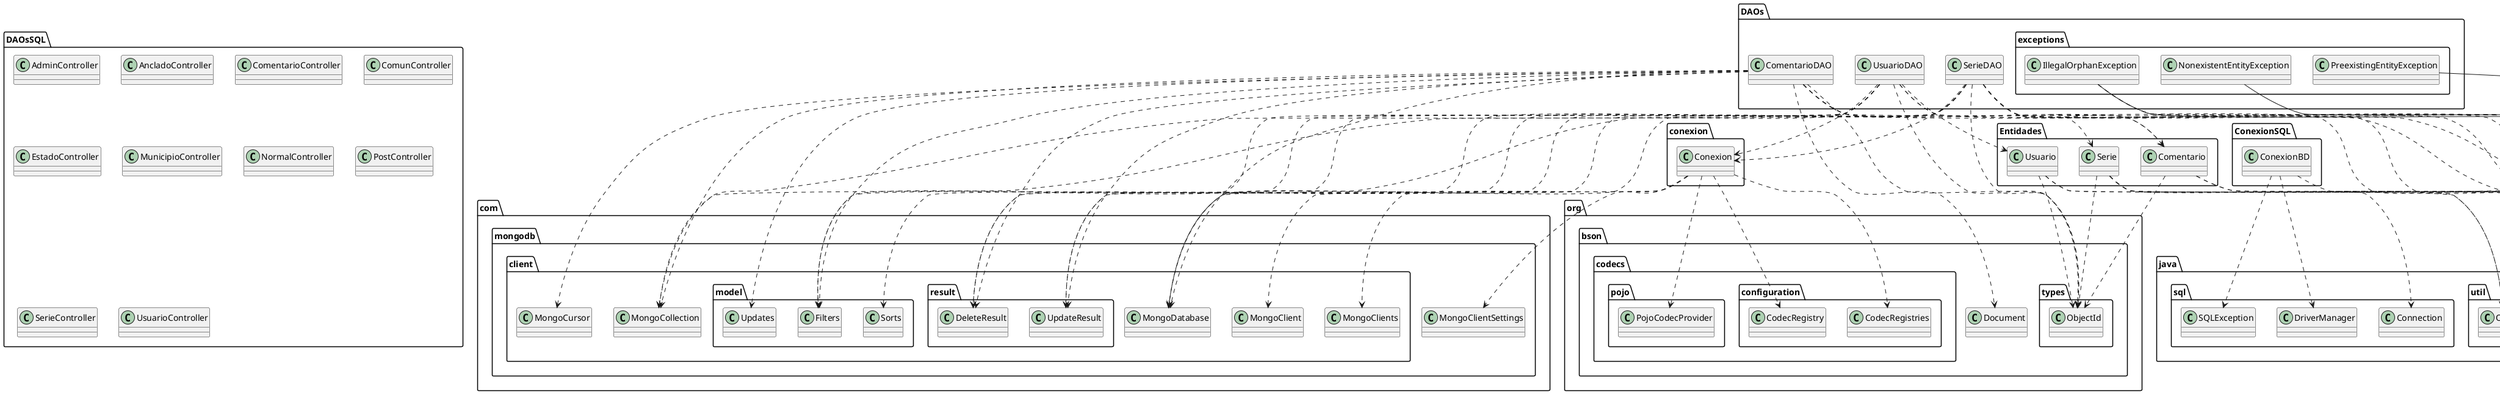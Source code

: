 @startuml
annotation java.lang.Override
annotation javax.persistence.Basic
annotation javax.persistence.Column
annotation javax.persistence.Entity
annotation javax.persistence.GeneratedValue
annotation javax.persistence.Id
annotation javax.persistence.JoinColumn
annotation javax.persistence.Lob
annotation javax.persistence.ManyToOne
annotation javax.persistence.NamedQueries
annotation javax.persistence.NamedQuery
annotation javax.persistence.OneToMany
annotation javax.persistence.OneToOne
annotation javax.persistence.Table
annotation javax.persistence.Temporal
class ConexionSQL.ConexionBD
class DAOs.ComentarioDAO
class DAOs.SerieDAO
class DAOs.UsuarioDAO
class DAOs.exceptions.IllegalOrphanException
class DAOs.exceptions.NonexistentEntityException
class DAOs.exceptions.PreexistingEntityException
class DAOsSQL.AdminController
class DAOsSQL.AncladoController
class DAOsSQL.ComentarioController
class DAOsSQL.ComunController
class DAOsSQL.EstadoController
class DAOsSQL.MunicipioController
class DAOsSQL.NormalController
class DAOsSQL.PostController
class DAOsSQL.SerieController
class DAOsSQL.UsuarioController
class Entidades.Comentario
class Entidades.Serie
class Entidades.Usuario
class EntidadesSQL.Admin
class EntidadesSQL.Anclado
class EntidadesSQL.Comentario
class EntidadesSQL.Comun
class EntidadesSQL.Estado
class EntidadesSQL.Municipio
class EntidadesSQL.Normal
class EntidadesSQL.Post
class EntidadesSQL.Serie
class EntidadesSQL.Usuario
class com.mongodb.MongoClientSettings
class com.mongodb.client.MongoClient
class com.mongodb.client.MongoClients
class com.mongodb.client.MongoCollection
class com.mongodb.client.MongoCursor
class com.mongodb.client.MongoDatabase
class com.mongodb.client.model.Filters
class com.mongodb.client.model.Sorts
class com.mongodb.client.model.Updates
class com.mongodb.client.result.DeleteResult
class com.mongodb.client.result.UpdateResult
class conexion.Conexion
class java.lang.Exception
class java.sql.Connection
class java.sql.DriverManager
class java.sql.SQLException
class java.util.ArrayList
class java.util.Collection
class java.util.Date
class java.util.List
class java.util.Objects
class javax.persistence.CascadeType
class javax.persistence.GenerationType
class javax.persistence.TemporalType
class org.bson.Document
class org.bson.codecs.configuration.CodecRegistries
class org.bson.codecs.configuration.CodecRegistry
class org.bson.codecs.pojo.PojoCodecProvider
class org.bson.types.ObjectId
interface java.io.Serializable
ConexionSQL.ConexionBD ..> java.sql.Connection
ConexionSQL.ConexionBD ..> java.sql.DriverManager
ConexionSQL.ConexionBD ..> java.sql.SQLException
DAOs.ComentarioDAO ..> Entidades.Comentario
DAOs.ComentarioDAO ..> com.mongodb.client.MongoCollection
DAOs.ComentarioDAO ..> com.mongodb.client.MongoCursor
DAOs.ComentarioDAO ..> com.mongodb.client.MongoDatabase
DAOs.ComentarioDAO ..> com.mongodb.client.model.Filters
DAOs.ComentarioDAO ..> com.mongodb.client.model.Updates
DAOs.ComentarioDAO ..> com.mongodb.client.result.DeleteResult
DAOs.ComentarioDAO ..> com.mongodb.client.result.UpdateResult
DAOs.ComentarioDAO ..> java.util.ArrayList
DAOs.ComentarioDAO ..> java.util.Date
DAOs.ComentarioDAO ..> java.util.List
DAOs.ComentarioDAO ..> org.bson.Document
DAOs.ComentarioDAO ..> org.bson.types.ObjectId
DAOs.SerieDAO ..> Entidades.Comentario
DAOs.SerieDAO ..> Entidades.Serie
DAOs.SerieDAO ..> com.mongodb.client.MongoCollection
DAOs.SerieDAO ..> com.mongodb.client.MongoDatabase
DAOs.SerieDAO ..> com.mongodb.client.model.Filters
DAOs.SerieDAO ..> com.mongodb.client.model.Sorts
DAOs.SerieDAO ..> com.mongodb.client.result.DeleteResult
DAOs.SerieDAO ..> com.mongodb.client.result.UpdateResult
DAOs.SerieDAO ..> conexion.Conexion
DAOs.SerieDAO ..> java.util.ArrayList
DAOs.SerieDAO ..> java.util.Date
DAOs.SerieDAO ..> java.util.List
DAOs.SerieDAO ..> org.bson.types.ObjectId
DAOs.UsuarioDAO ..> Entidades.Usuario
DAOs.UsuarioDAO ..> com.mongodb.client.MongoCollection
DAOs.UsuarioDAO ..> com.mongodb.client.MongoDatabase
DAOs.UsuarioDAO ..> com.mongodb.client.model.Filters
DAOs.UsuarioDAO ..> com.mongodb.client.result.DeleteResult
DAOs.UsuarioDAO ..> com.mongodb.client.result.UpdateResult
DAOs.UsuarioDAO ..> conexion.Conexion
DAOs.UsuarioDAO ..> java.util.ArrayList
DAOs.UsuarioDAO ..> java.util.List
DAOs.UsuarioDAO ..> org.bson.types.ObjectId
DAOs.exceptions.IllegalOrphanException --|> java.lang.Exception
DAOs.exceptions.IllegalOrphanException ..> java.util.ArrayList
DAOs.exceptions.IllegalOrphanException ..> java.util.List
DAOs.exceptions.NonexistentEntityException --|> java.lang.Exception
DAOs.exceptions.PreexistingEntityException --|> java.lang.Exception
Entidades.Comentario ..> java.lang.Override
Entidades.Comentario ..> java.util.Date
Entidades.Comentario ..> org.bson.types.ObjectId
Entidades.Serie ..> java.lang.Override
Entidades.Serie ..> java.util.Date
Entidades.Serie ..> java.util.List
Entidades.Serie ..> java.util.Objects
Entidades.Serie ..> org.bson.types.ObjectId
Entidades.Usuario ..> java.lang.Override
Entidades.Usuario ..> java.util.Objects
Entidades.Usuario ..> org.bson.types.ObjectId
EntidadesSQL.Admin ..> java.lang.Override
EntidadesSQL.Admin ..> javax.persistence.Basic
EntidadesSQL.Admin ..> javax.persistence.Column
EntidadesSQL.Admin ..> javax.persistence.Entity
EntidadesSQL.Admin ..> javax.persistence.Id
EntidadesSQL.Admin ..> javax.persistence.JoinColumn
EntidadesSQL.Admin ..> javax.persistence.NamedQueries
EntidadesSQL.Admin ..> javax.persistence.NamedQuery
EntidadesSQL.Admin ..> javax.persistence.OneToMany
EntidadesSQL.Admin ..> javax.persistence.OneToOne
EntidadesSQL.Admin ..> javax.persistence.Table
EntidadesSQL.Admin ..> java.util.Collection
EntidadesSQL.Admin ..> javax.persistence.CascadeType
EntidadesSQL.Admin --|> java.io.Serializable
EntidadesSQL.Anclado ..> java.lang.Override
EntidadesSQL.Anclado ..> javax.persistence.Basic
EntidadesSQL.Anclado ..> javax.persistence.Column
EntidadesSQL.Anclado ..> javax.persistence.Entity
EntidadesSQL.Anclado ..> javax.persistence.Id
EntidadesSQL.Anclado ..> javax.persistence.JoinColumn
EntidadesSQL.Anclado ..> javax.persistence.ManyToOne
EntidadesSQL.Anclado ..> javax.persistence.NamedQueries
EntidadesSQL.Anclado ..> javax.persistence.NamedQuery
EntidadesSQL.Anclado ..> javax.persistence.OneToOne
EntidadesSQL.Anclado ..> javax.persistence.Table
EntidadesSQL.Anclado --|> java.io.Serializable
EntidadesSQL.Comentario ..> java.lang.Override
EntidadesSQL.Comentario ..> javax.persistence.Basic
EntidadesSQL.Comentario ..> javax.persistence.Column
EntidadesSQL.Comentario ..> javax.persistence.Entity
EntidadesSQL.Comentario ..> javax.persistence.GeneratedValue
EntidadesSQL.Comentario ..> javax.persistence.Id
EntidadesSQL.Comentario ..> javax.persistence.JoinColumn
EntidadesSQL.Comentario ..> javax.persistence.Lob
EntidadesSQL.Comentario ..> javax.persistence.ManyToOne
EntidadesSQL.Comentario ..> javax.persistence.NamedQueries
EntidadesSQL.Comentario ..> javax.persistence.NamedQuery
EntidadesSQL.Comentario ..> javax.persistence.OneToMany
EntidadesSQL.Comentario ..> javax.persistence.Table
EntidadesSQL.Comentario ..> javax.persistence.Temporal
EntidadesSQL.Comentario ..> java.util.Collection
EntidadesSQL.Comentario ..> java.util.Date
EntidadesSQL.Comentario ..> javax.persistence.GenerationType
EntidadesSQL.Comentario ..> javax.persistence.TemporalType
EntidadesSQL.Comentario --|> java.io.Serializable
EntidadesSQL.Comun ..> java.lang.Override
EntidadesSQL.Comun ..> javax.persistence.Basic
EntidadesSQL.Comun ..> javax.persistence.Column
EntidadesSQL.Comun ..> javax.persistence.Entity
EntidadesSQL.Comun ..> javax.persistence.Id
EntidadesSQL.Comun ..> javax.persistence.JoinColumn
EntidadesSQL.Comun ..> javax.persistence.NamedQueries
EntidadesSQL.Comun ..> javax.persistence.NamedQuery
EntidadesSQL.Comun ..> javax.persistence.OneToOne
EntidadesSQL.Comun ..> javax.persistence.Table
EntidadesSQL.Comun --|> java.io.Serializable
EntidadesSQL.Estado ..> java.lang.Override
EntidadesSQL.Estado ..> javax.persistence.Basic
EntidadesSQL.Estado ..> javax.persistence.Column
EntidadesSQL.Estado ..> javax.persistence.Entity
EntidadesSQL.Estado ..> javax.persistence.GeneratedValue
EntidadesSQL.Estado ..> javax.persistence.Id
EntidadesSQL.Estado ..> javax.persistence.NamedQueries
EntidadesSQL.Estado ..> javax.persistence.NamedQuery
EntidadesSQL.Estado ..> javax.persistence.OneToMany
EntidadesSQL.Estado ..> javax.persistence.Table
EntidadesSQL.Estado ..> java.util.Collection
EntidadesSQL.Estado ..> javax.persistence.CascadeType
EntidadesSQL.Estado ..> javax.persistence.GenerationType
EntidadesSQL.Estado --|> java.io.Serializable
EntidadesSQL.Municipio ..> java.lang.Override
EntidadesSQL.Municipio ..> javax.persistence.Basic
EntidadesSQL.Municipio ..> javax.persistence.Column
EntidadesSQL.Municipio ..> javax.persistence.Entity
EntidadesSQL.Municipio ..> javax.persistence.GeneratedValue
EntidadesSQL.Municipio ..> javax.persistence.Id
EntidadesSQL.Municipio ..> javax.persistence.JoinColumn
EntidadesSQL.Municipio ..> javax.persistence.ManyToOne
EntidadesSQL.Municipio ..> javax.persistence.NamedQueries
EntidadesSQL.Municipio ..> javax.persistence.NamedQuery
EntidadesSQL.Municipio ..> javax.persistence.OneToMany
EntidadesSQL.Municipio ..> javax.persistence.Table
EntidadesSQL.Municipio ..> java.util.Collection
EntidadesSQL.Municipio ..> javax.persistence.CascadeType
EntidadesSQL.Municipio ..> javax.persistence.GenerationType
EntidadesSQL.Municipio --|> java.io.Serializable
EntidadesSQL.Normal ..> java.lang.Override
EntidadesSQL.Normal ..> javax.persistence.Basic
EntidadesSQL.Normal ..> javax.persistence.Column
EntidadesSQL.Normal ..> javax.persistence.Entity
EntidadesSQL.Normal ..> javax.persistence.Id
EntidadesSQL.Normal ..> javax.persistence.JoinColumn
EntidadesSQL.Normal ..> javax.persistence.NamedQueries
EntidadesSQL.Normal ..> javax.persistence.NamedQuery
EntidadesSQL.Normal ..> javax.persistence.OneToOne
EntidadesSQL.Normal ..> javax.persistence.Table
EntidadesSQL.Normal --|> java.io.Serializable
EntidadesSQL.Post ..> java.lang.Override
EntidadesSQL.Post ..> javax.persistence.Basic
EntidadesSQL.Post ..> javax.persistence.Column
EntidadesSQL.Post ..> javax.persistence.Entity
EntidadesSQL.Post ..> javax.persistence.GeneratedValue
EntidadesSQL.Post ..> javax.persistence.Id
EntidadesSQL.Post ..> javax.persistence.JoinColumn
EntidadesSQL.Post ..> javax.persistence.Lob
EntidadesSQL.Post ..> javax.persistence.ManyToOne
EntidadesSQL.Post ..> javax.persistence.NamedQueries
EntidadesSQL.Post ..> javax.persistence.NamedQuery
EntidadesSQL.Post ..> javax.persistence.OneToMany
EntidadesSQL.Post ..> javax.persistence.OneToOne
EntidadesSQL.Post ..> javax.persistence.Table
EntidadesSQL.Post ..> javax.persistence.Temporal
EntidadesSQL.Post ..> java.util.Collection
EntidadesSQL.Post ..> java.util.Date
EntidadesSQL.Post ..> javax.persistence.CascadeType
EntidadesSQL.Post ..> javax.persistence.GenerationType
EntidadesSQL.Post ..> javax.persistence.TemporalType
EntidadesSQL.Post --|> java.io.Serializable
EntidadesSQL.Serie ..> java.lang.Override
EntidadesSQL.Serie ..> javax.persistence.Basic
EntidadesSQL.Serie ..> javax.persistence.Column
EntidadesSQL.Serie ..> javax.persistence.Entity
EntidadesSQL.Serie ..> javax.persistence.GeneratedValue
EntidadesSQL.Serie ..> javax.persistence.Id
EntidadesSQL.Serie ..> javax.persistence.Lob
EntidadesSQL.Serie ..> javax.persistence.NamedQueries
EntidadesSQL.Serie ..> javax.persistence.NamedQuery
EntidadesSQL.Serie ..> javax.persistence.OneToMany
EntidadesSQL.Serie ..> javax.persistence.Table
EntidadesSQL.Serie ..> javax.persistence.Temporal
EntidadesSQL.Serie ..> java.util.Collection
EntidadesSQL.Serie ..> java.util.Date
EntidadesSQL.Serie ..> javax.persistence.CascadeType
EntidadesSQL.Serie ..> javax.persistence.GenerationType
EntidadesSQL.Serie ..> javax.persistence.TemporalType
EntidadesSQL.Serie --|> java.io.Serializable
EntidadesSQL.Usuario ..> java.lang.Override
EntidadesSQL.Usuario ..> javax.persistence.Basic
EntidadesSQL.Usuario ..> javax.persistence.Column
EntidadesSQL.Usuario ..> javax.persistence.Entity
EntidadesSQL.Usuario ..> javax.persistence.GeneratedValue
EntidadesSQL.Usuario ..> javax.persistence.Id
EntidadesSQL.Usuario ..> javax.persistence.JoinColumn
EntidadesSQL.Usuario ..> javax.persistence.ManyToOne
EntidadesSQL.Usuario ..> javax.persistence.NamedQueries
EntidadesSQL.Usuario ..> javax.persistence.NamedQuery
EntidadesSQL.Usuario ..> javax.persistence.OneToMany
EntidadesSQL.Usuario ..> javax.persistence.OneToOne
EntidadesSQL.Usuario ..> javax.persistence.Table
EntidadesSQL.Usuario ..> javax.persistence.Temporal
EntidadesSQL.Usuario ..> java.util.Collection
EntidadesSQL.Usuario ..> java.util.Date
EntidadesSQL.Usuario ..> javax.persistence.CascadeType
EntidadesSQL.Usuario ..> javax.persistence.GenerationType
EntidadesSQL.Usuario ..> javax.persistence.TemporalType
EntidadesSQL.Usuario --|> java.io.Serializable
conexion.Conexion ..> com.mongodb.MongoClientSettings
conexion.Conexion ..> com.mongodb.client.MongoClient
conexion.Conexion ..> com.mongodb.client.MongoClients
conexion.Conexion ..> com.mongodb.client.MongoDatabase
conexion.Conexion ..> org.bson.codecs.configuration.CodecRegistries
conexion.Conexion ..> org.bson.codecs.configuration.CodecRegistry
conexion.Conexion ..> org.bson.codecs.pojo.PojoCodecProvider
@enduml